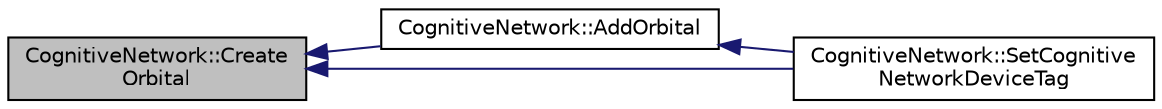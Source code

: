 digraph "CognitiveNetwork::CreateOrbital"
{
  edge [fontname="Helvetica",fontsize="10",labelfontname="Helvetica",labelfontsize="10"];
  node [fontname="Helvetica",fontsize="10",shape=record];
  rankdir="LR";
  Node1 [label="CognitiveNetwork::Create\lOrbital",height=0.2,width=0.4,color="black", fillcolor="grey75", style="filled", fontcolor="black"];
  Node1 -> Node2 [dir="back",color="midnightblue",fontsize="10",style="solid",fontname="Helvetica"];
  Node2 [label="CognitiveNetwork::AddOrbital",height=0.2,width=0.4,color="black", fillcolor="white", style="filled",URL="$class_cognitive_network.html#add504f18e9be146c75a269c3e4ada100"];
  Node2 -> Node3 [dir="back",color="midnightblue",fontsize="10",style="solid",fontname="Helvetica"];
  Node3 [label="CognitiveNetwork::SetCognitive\lNetworkDeviceTag",height=0.2,width=0.4,color="black", fillcolor="white", style="filled",URL="$class_cognitive_network.html#adaeb821899e35970f1f590dc4d2a7e78"];
  Node1 -> Node3 [dir="back",color="midnightblue",fontsize="10",style="solid",fontname="Helvetica"];
}
